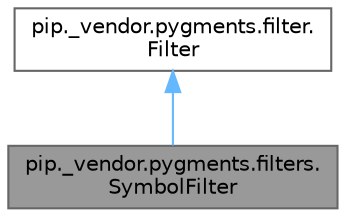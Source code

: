 digraph "pip._vendor.pygments.filters.SymbolFilter"
{
 // LATEX_PDF_SIZE
  bgcolor="transparent";
  edge [fontname=Helvetica,fontsize=10,labelfontname=Helvetica,labelfontsize=10];
  node [fontname=Helvetica,fontsize=10,shape=box,height=0.2,width=0.4];
  Node1 [id="Node000001",label="pip._vendor.pygments.filters.\lSymbolFilter",height=0.2,width=0.4,color="gray40", fillcolor="grey60", style="filled", fontcolor="black",tooltip=" "];
  Node2 -> Node1 [id="edge1_Node000001_Node000002",dir="back",color="steelblue1",style="solid",tooltip=" "];
  Node2 [id="Node000002",label="pip._vendor.pygments.filter.\lFilter",height=0.2,width=0.4,color="gray40", fillcolor="white", style="filled",URL="$classpip_1_1__vendor_1_1pygments_1_1filter_1_1_filter.html",tooltip=" "];
}
